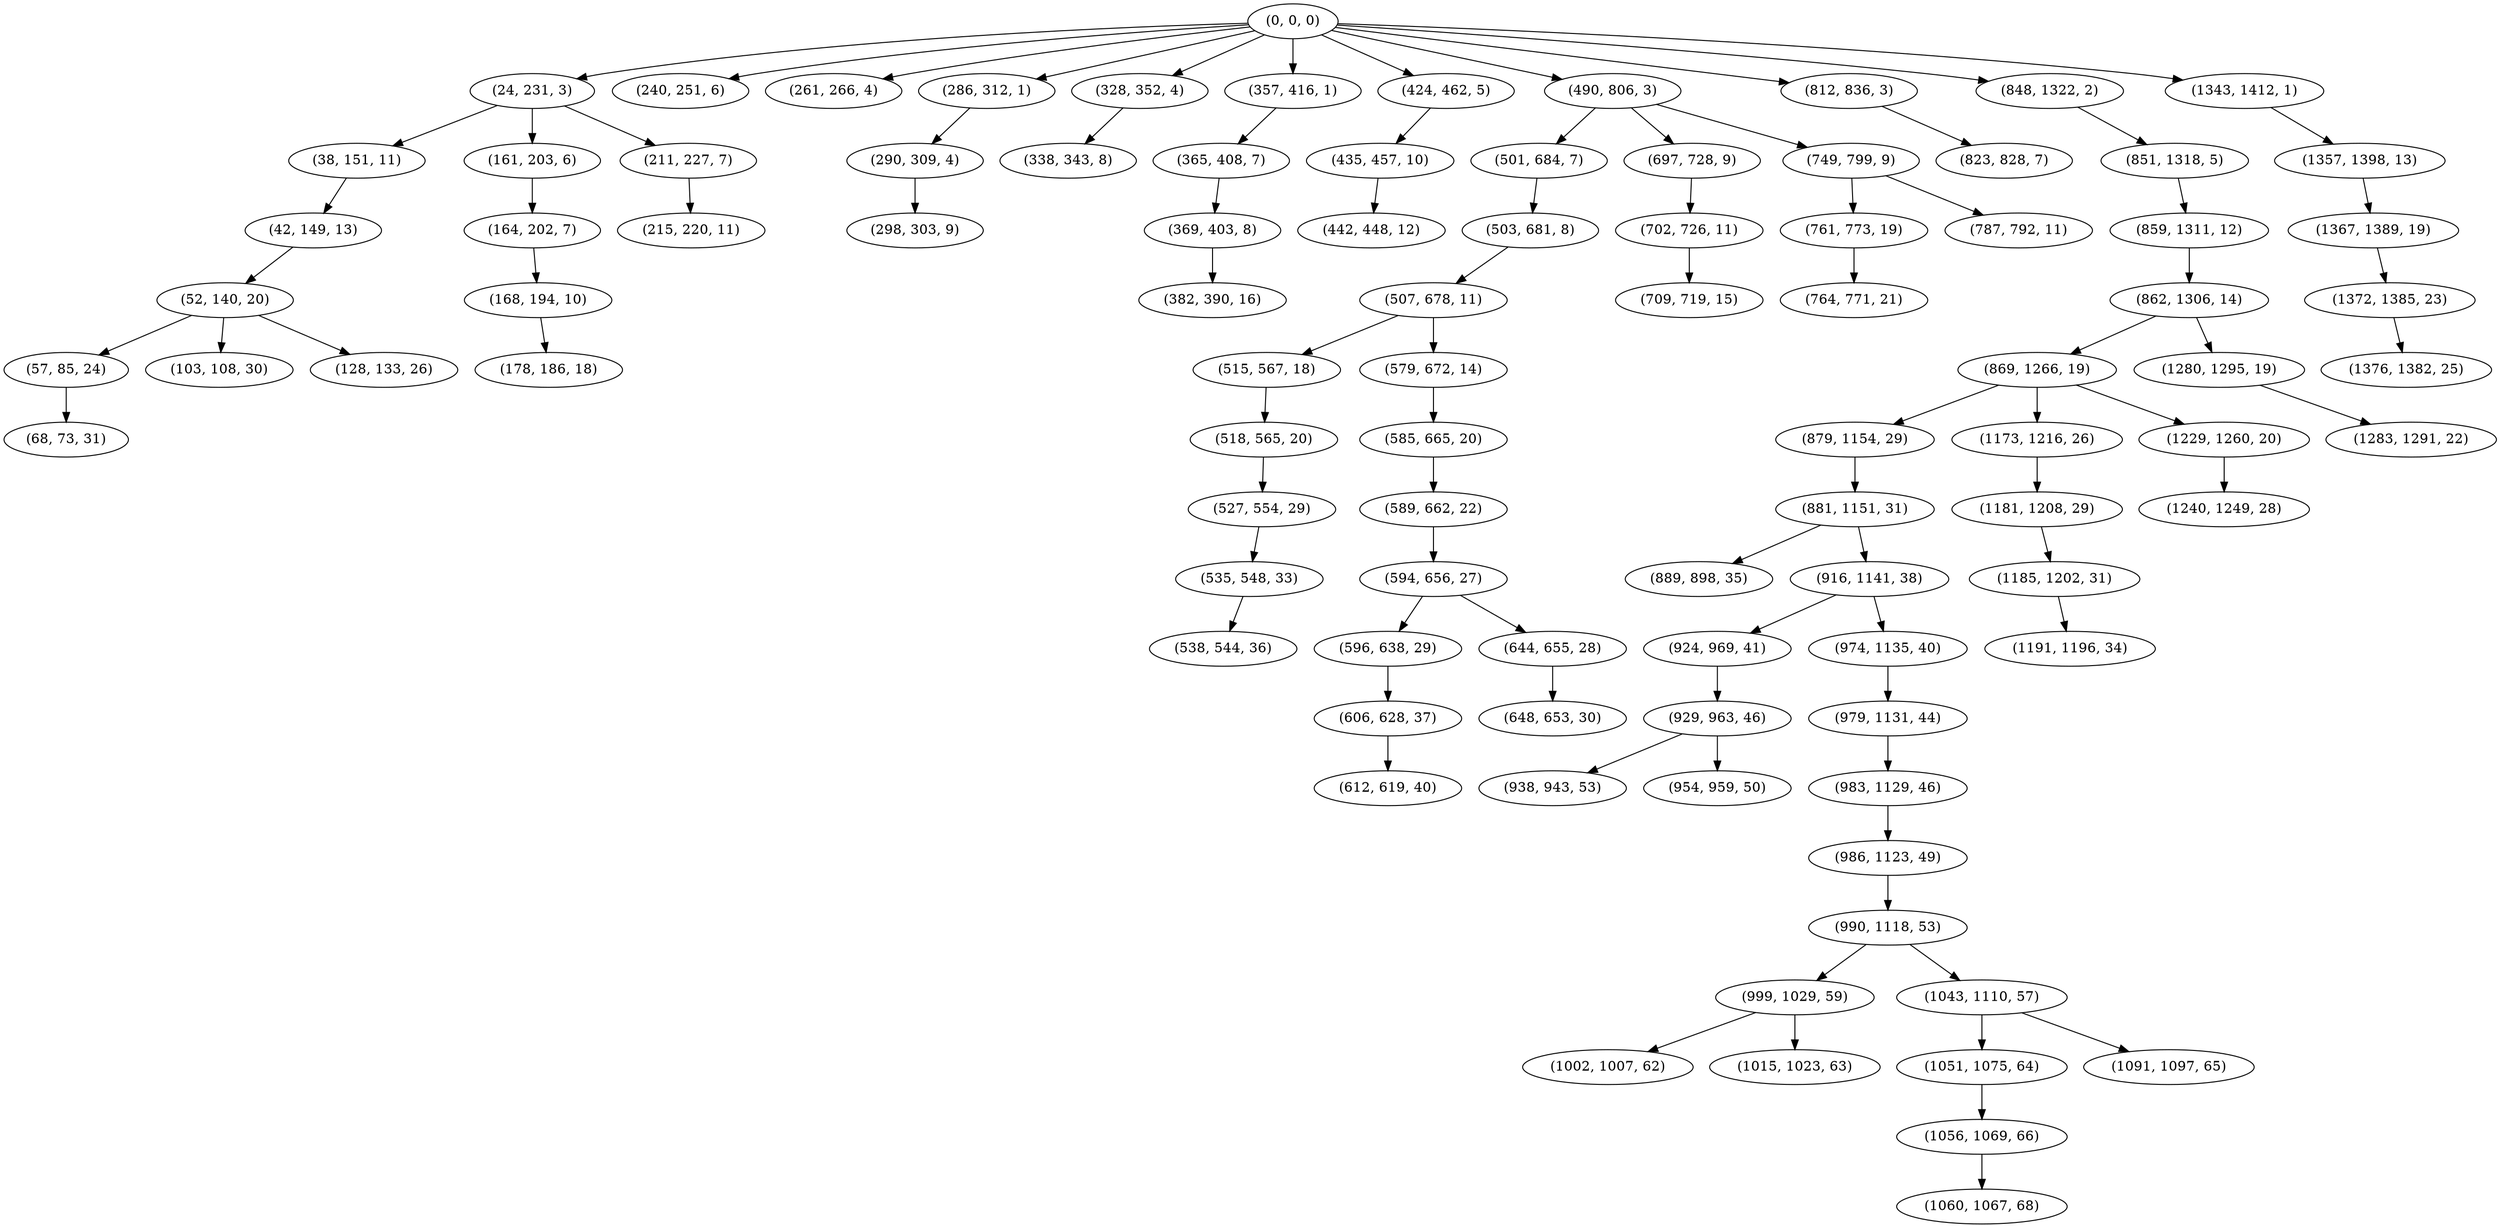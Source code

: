 digraph tree {
    "(0, 0, 0)";
    "(24, 231, 3)";
    "(38, 151, 11)";
    "(42, 149, 13)";
    "(52, 140, 20)";
    "(57, 85, 24)";
    "(68, 73, 31)";
    "(103, 108, 30)";
    "(128, 133, 26)";
    "(161, 203, 6)";
    "(164, 202, 7)";
    "(168, 194, 10)";
    "(178, 186, 18)";
    "(211, 227, 7)";
    "(215, 220, 11)";
    "(240, 251, 6)";
    "(261, 266, 4)";
    "(286, 312, 1)";
    "(290, 309, 4)";
    "(298, 303, 9)";
    "(328, 352, 4)";
    "(338, 343, 8)";
    "(357, 416, 1)";
    "(365, 408, 7)";
    "(369, 403, 8)";
    "(382, 390, 16)";
    "(424, 462, 5)";
    "(435, 457, 10)";
    "(442, 448, 12)";
    "(490, 806, 3)";
    "(501, 684, 7)";
    "(503, 681, 8)";
    "(507, 678, 11)";
    "(515, 567, 18)";
    "(518, 565, 20)";
    "(527, 554, 29)";
    "(535, 548, 33)";
    "(538, 544, 36)";
    "(579, 672, 14)";
    "(585, 665, 20)";
    "(589, 662, 22)";
    "(594, 656, 27)";
    "(596, 638, 29)";
    "(606, 628, 37)";
    "(612, 619, 40)";
    "(644, 655, 28)";
    "(648, 653, 30)";
    "(697, 728, 9)";
    "(702, 726, 11)";
    "(709, 719, 15)";
    "(749, 799, 9)";
    "(761, 773, 19)";
    "(764, 771, 21)";
    "(787, 792, 11)";
    "(812, 836, 3)";
    "(823, 828, 7)";
    "(848, 1322, 2)";
    "(851, 1318, 5)";
    "(859, 1311, 12)";
    "(862, 1306, 14)";
    "(869, 1266, 19)";
    "(879, 1154, 29)";
    "(881, 1151, 31)";
    "(889, 898, 35)";
    "(916, 1141, 38)";
    "(924, 969, 41)";
    "(929, 963, 46)";
    "(938, 943, 53)";
    "(954, 959, 50)";
    "(974, 1135, 40)";
    "(979, 1131, 44)";
    "(983, 1129, 46)";
    "(986, 1123, 49)";
    "(990, 1118, 53)";
    "(999, 1029, 59)";
    "(1002, 1007, 62)";
    "(1015, 1023, 63)";
    "(1043, 1110, 57)";
    "(1051, 1075, 64)";
    "(1056, 1069, 66)";
    "(1060, 1067, 68)";
    "(1091, 1097, 65)";
    "(1173, 1216, 26)";
    "(1181, 1208, 29)";
    "(1185, 1202, 31)";
    "(1191, 1196, 34)";
    "(1229, 1260, 20)";
    "(1240, 1249, 28)";
    "(1280, 1295, 19)";
    "(1283, 1291, 22)";
    "(1343, 1412, 1)";
    "(1357, 1398, 13)";
    "(1367, 1389, 19)";
    "(1372, 1385, 23)";
    "(1376, 1382, 25)";
    "(0, 0, 0)" -> "(24, 231, 3)";
    "(0, 0, 0)" -> "(240, 251, 6)";
    "(0, 0, 0)" -> "(261, 266, 4)";
    "(0, 0, 0)" -> "(286, 312, 1)";
    "(0, 0, 0)" -> "(328, 352, 4)";
    "(0, 0, 0)" -> "(357, 416, 1)";
    "(0, 0, 0)" -> "(424, 462, 5)";
    "(0, 0, 0)" -> "(490, 806, 3)";
    "(0, 0, 0)" -> "(812, 836, 3)";
    "(0, 0, 0)" -> "(848, 1322, 2)";
    "(0, 0, 0)" -> "(1343, 1412, 1)";
    "(24, 231, 3)" -> "(38, 151, 11)";
    "(24, 231, 3)" -> "(161, 203, 6)";
    "(24, 231, 3)" -> "(211, 227, 7)";
    "(38, 151, 11)" -> "(42, 149, 13)";
    "(42, 149, 13)" -> "(52, 140, 20)";
    "(52, 140, 20)" -> "(57, 85, 24)";
    "(52, 140, 20)" -> "(103, 108, 30)";
    "(52, 140, 20)" -> "(128, 133, 26)";
    "(57, 85, 24)" -> "(68, 73, 31)";
    "(161, 203, 6)" -> "(164, 202, 7)";
    "(164, 202, 7)" -> "(168, 194, 10)";
    "(168, 194, 10)" -> "(178, 186, 18)";
    "(211, 227, 7)" -> "(215, 220, 11)";
    "(286, 312, 1)" -> "(290, 309, 4)";
    "(290, 309, 4)" -> "(298, 303, 9)";
    "(328, 352, 4)" -> "(338, 343, 8)";
    "(357, 416, 1)" -> "(365, 408, 7)";
    "(365, 408, 7)" -> "(369, 403, 8)";
    "(369, 403, 8)" -> "(382, 390, 16)";
    "(424, 462, 5)" -> "(435, 457, 10)";
    "(435, 457, 10)" -> "(442, 448, 12)";
    "(490, 806, 3)" -> "(501, 684, 7)";
    "(490, 806, 3)" -> "(697, 728, 9)";
    "(490, 806, 3)" -> "(749, 799, 9)";
    "(501, 684, 7)" -> "(503, 681, 8)";
    "(503, 681, 8)" -> "(507, 678, 11)";
    "(507, 678, 11)" -> "(515, 567, 18)";
    "(507, 678, 11)" -> "(579, 672, 14)";
    "(515, 567, 18)" -> "(518, 565, 20)";
    "(518, 565, 20)" -> "(527, 554, 29)";
    "(527, 554, 29)" -> "(535, 548, 33)";
    "(535, 548, 33)" -> "(538, 544, 36)";
    "(579, 672, 14)" -> "(585, 665, 20)";
    "(585, 665, 20)" -> "(589, 662, 22)";
    "(589, 662, 22)" -> "(594, 656, 27)";
    "(594, 656, 27)" -> "(596, 638, 29)";
    "(594, 656, 27)" -> "(644, 655, 28)";
    "(596, 638, 29)" -> "(606, 628, 37)";
    "(606, 628, 37)" -> "(612, 619, 40)";
    "(644, 655, 28)" -> "(648, 653, 30)";
    "(697, 728, 9)" -> "(702, 726, 11)";
    "(702, 726, 11)" -> "(709, 719, 15)";
    "(749, 799, 9)" -> "(761, 773, 19)";
    "(749, 799, 9)" -> "(787, 792, 11)";
    "(761, 773, 19)" -> "(764, 771, 21)";
    "(812, 836, 3)" -> "(823, 828, 7)";
    "(848, 1322, 2)" -> "(851, 1318, 5)";
    "(851, 1318, 5)" -> "(859, 1311, 12)";
    "(859, 1311, 12)" -> "(862, 1306, 14)";
    "(862, 1306, 14)" -> "(869, 1266, 19)";
    "(862, 1306, 14)" -> "(1280, 1295, 19)";
    "(869, 1266, 19)" -> "(879, 1154, 29)";
    "(869, 1266, 19)" -> "(1173, 1216, 26)";
    "(869, 1266, 19)" -> "(1229, 1260, 20)";
    "(879, 1154, 29)" -> "(881, 1151, 31)";
    "(881, 1151, 31)" -> "(889, 898, 35)";
    "(881, 1151, 31)" -> "(916, 1141, 38)";
    "(916, 1141, 38)" -> "(924, 969, 41)";
    "(916, 1141, 38)" -> "(974, 1135, 40)";
    "(924, 969, 41)" -> "(929, 963, 46)";
    "(929, 963, 46)" -> "(938, 943, 53)";
    "(929, 963, 46)" -> "(954, 959, 50)";
    "(974, 1135, 40)" -> "(979, 1131, 44)";
    "(979, 1131, 44)" -> "(983, 1129, 46)";
    "(983, 1129, 46)" -> "(986, 1123, 49)";
    "(986, 1123, 49)" -> "(990, 1118, 53)";
    "(990, 1118, 53)" -> "(999, 1029, 59)";
    "(990, 1118, 53)" -> "(1043, 1110, 57)";
    "(999, 1029, 59)" -> "(1002, 1007, 62)";
    "(999, 1029, 59)" -> "(1015, 1023, 63)";
    "(1043, 1110, 57)" -> "(1051, 1075, 64)";
    "(1043, 1110, 57)" -> "(1091, 1097, 65)";
    "(1051, 1075, 64)" -> "(1056, 1069, 66)";
    "(1056, 1069, 66)" -> "(1060, 1067, 68)";
    "(1173, 1216, 26)" -> "(1181, 1208, 29)";
    "(1181, 1208, 29)" -> "(1185, 1202, 31)";
    "(1185, 1202, 31)" -> "(1191, 1196, 34)";
    "(1229, 1260, 20)" -> "(1240, 1249, 28)";
    "(1280, 1295, 19)" -> "(1283, 1291, 22)";
    "(1343, 1412, 1)" -> "(1357, 1398, 13)";
    "(1357, 1398, 13)" -> "(1367, 1389, 19)";
    "(1367, 1389, 19)" -> "(1372, 1385, 23)";
    "(1372, 1385, 23)" -> "(1376, 1382, 25)";
}
